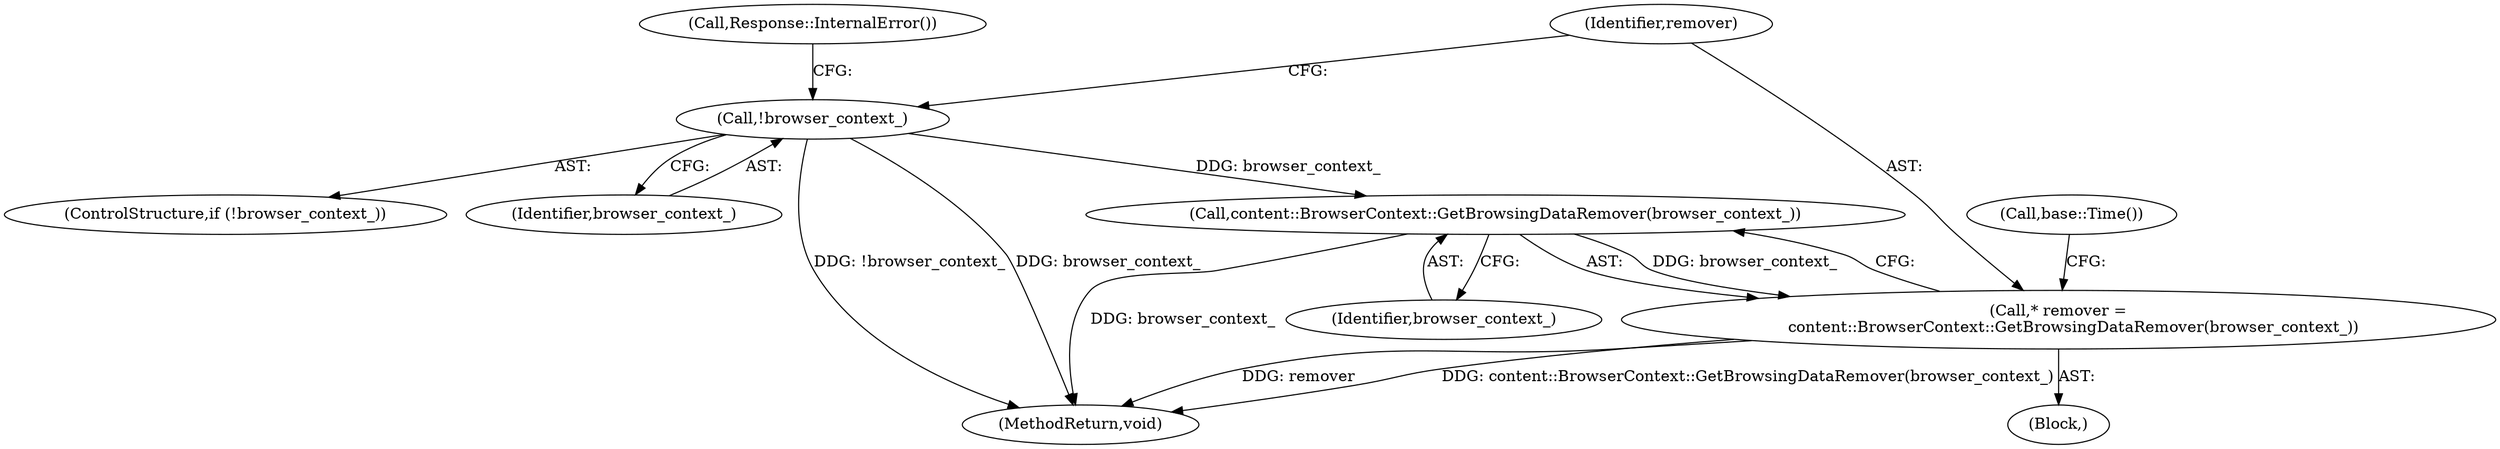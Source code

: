 digraph "0_Chrome_3c8e4852477d5b1e2da877808c998dc57db9460f_11@API" {
"1000113" [label="(Call,content::BrowserContext::GetBrowsingDataRemover(browser_context_))"];
"1000104" [label="(Call,!browser_context_)"];
"1000111" [label="(Call,* remover =\n      content::BrowserContext::GetBrowsingDataRemover(browser_context_))"];
"1000114" [label="(Identifier,browser_context_)"];
"1000108" [label="(Call,Response::InternalError())"];
"1000111" [label="(Call,* remover =\n      content::BrowserContext::GetBrowsingDataRemover(browser_context_))"];
"1000113" [label="(Call,content::BrowserContext::GetBrowsingDataRemover(browser_context_))"];
"1000104" [label="(Call,!browser_context_)"];
"1000112" [label="(Identifier,remover)"];
"1000102" [label="(Block,)"];
"1000103" [label="(ControlStructure,if (!browser_context_))"];
"1000105" [label="(Identifier,browser_context_)"];
"1000122" [label="(MethodReturn,void)"];
"1000116" [label="(Call,base::Time())"];
"1000113" -> "1000111"  [label="AST: "];
"1000113" -> "1000114"  [label="CFG: "];
"1000114" -> "1000113"  [label="AST: "];
"1000111" -> "1000113"  [label="CFG: "];
"1000113" -> "1000122"  [label="DDG: browser_context_"];
"1000113" -> "1000111"  [label="DDG: browser_context_"];
"1000104" -> "1000113"  [label="DDG: browser_context_"];
"1000104" -> "1000103"  [label="AST: "];
"1000104" -> "1000105"  [label="CFG: "];
"1000105" -> "1000104"  [label="AST: "];
"1000108" -> "1000104"  [label="CFG: "];
"1000112" -> "1000104"  [label="CFG: "];
"1000104" -> "1000122"  [label="DDG: !browser_context_"];
"1000104" -> "1000122"  [label="DDG: browser_context_"];
"1000111" -> "1000102"  [label="AST: "];
"1000112" -> "1000111"  [label="AST: "];
"1000116" -> "1000111"  [label="CFG: "];
"1000111" -> "1000122"  [label="DDG: remover"];
"1000111" -> "1000122"  [label="DDG: content::BrowserContext::GetBrowsingDataRemover(browser_context_)"];
}
